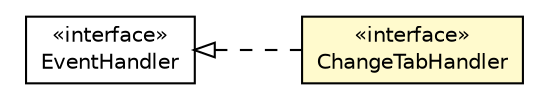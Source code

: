 #!/usr/local/bin/dot
#
# Class diagram 
# Generated by UMLGraph version R5_6-24-gf6e263 (http://www.umlgraph.org/)
#

digraph G {
	edge [fontname="Helvetica",fontsize=10,labelfontname="Helvetica",labelfontsize=10];
	node [fontname="Helvetica",fontsize=10,shape=plaintext];
	nodesep=0.25;
	ranksep=0.5;
	rankdir=LR;
	// com.gwtplatform.mvp.client.ChangeTabHandler
	c131395 [label=<<table title="com.gwtplatform.mvp.client.ChangeTabHandler" border="0" cellborder="1" cellspacing="0" cellpadding="2" port="p" bgcolor="lemonChiffon" href="./ChangeTabHandler.html">
		<tr><td><table border="0" cellspacing="0" cellpadding="1">
<tr><td align="center" balign="center"> &#171;interface&#187; </td></tr>
<tr><td align="center" balign="center"> ChangeTabHandler </td></tr>
		</table></td></tr>
		</table>>, URL="./ChangeTabHandler.html", fontname="Helvetica", fontcolor="black", fontsize=10.0];
	//com.gwtplatform.mvp.client.ChangeTabHandler implements com.google.gwt.event.shared.EventHandler
	c131782:p -> c131395:p [dir=back,arrowtail=empty,style=dashed];
	// com.google.gwt.event.shared.EventHandler
	c131782 [label=<<table title="com.google.gwt.event.shared.EventHandler" border="0" cellborder="1" cellspacing="0" cellpadding="2" port="p" href="http://google-web-toolkit.googlecode.com/svn/javadoc/latest/com/google/gwt/event/shared/EventHandler.html">
		<tr><td><table border="0" cellspacing="0" cellpadding="1">
<tr><td align="center" balign="center"> &#171;interface&#187; </td></tr>
<tr><td align="center" balign="center"> EventHandler </td></tr>
		</table></td></tr>
		</table>>, URL="http://google-web-toolkit.googlecode.com/svn/javadoc/latest/com/google/gwt/event/shared/EventHandler.html", fontname="Helvetica", fontcolor="black", fontsize=10.0];
}


